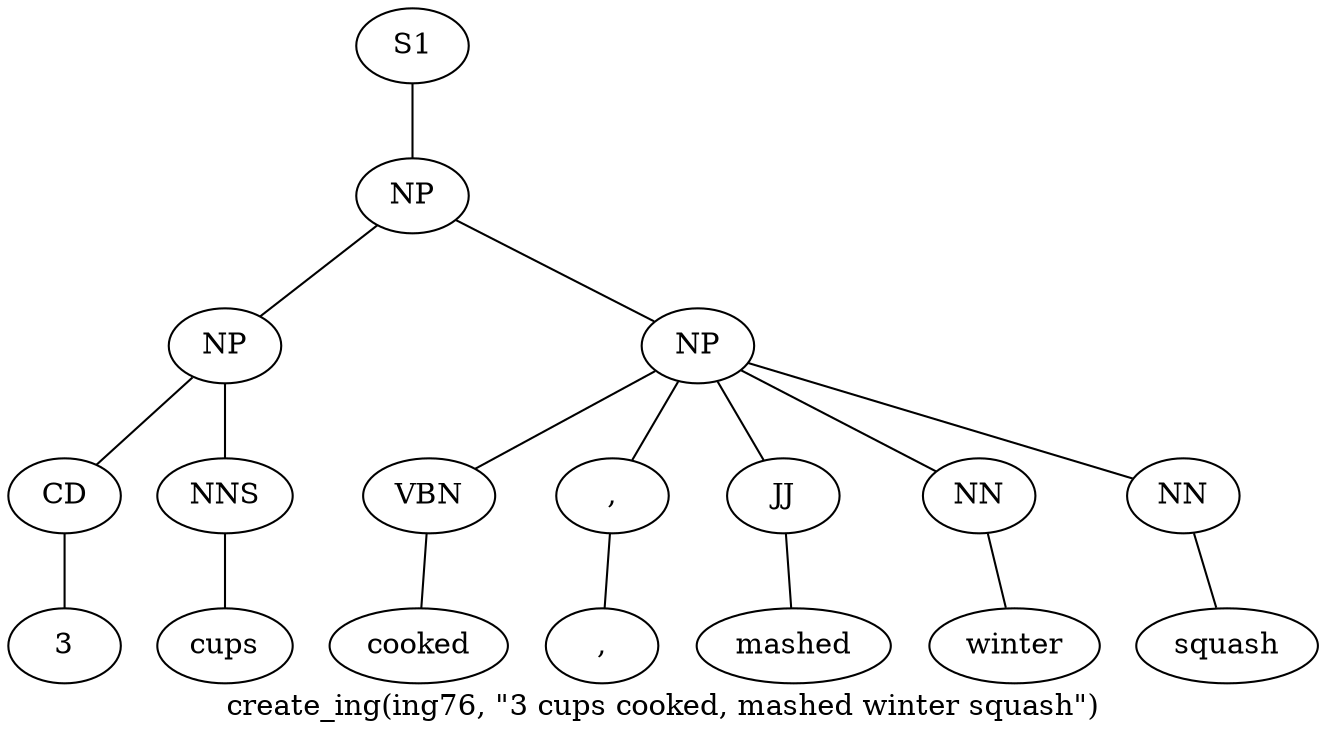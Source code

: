 graph SyntaxGraph {
	label = "create_ing(ing76, \"3 cups cooked, mashed winter squash\")";
	Node0 [label="S1"];
	Node1 [label="NP"];
	Node2 [label="NP"];
	Node3 [label="CD"];
	Node4 [label="3"];
	Node5 [label="NNS"];
	Node6 [label="cups"];
	Node7 [label="NP"];
	Node8 [label="VBN"];
	Node9 [label="cooked"];
	Node10 [label=","];
	Node11 [label=","];
	Node12 [label="JJ"];
	Node13 [label="mashed"];
	Node14 [label="NN"];
	Node15 [label="winter"];
	Node16 [label="NN"];
	Node17 [label="squash"];

	Node0 -- Node1;
	Node1 -- Node2;
	Node1 -- Node7;
	Node2 -- Node3;
	Node2 -- Node5;
	Node3 -- Node4;
	Node5 -- Node6;
	Node7 -- Node8;
	Node7 -- Node10;
	Node7 -- Node12;
	Node7 -- Node14;
	Node7 -- Node16;
	Node8 -- Node9;
	Node10 -- Node11;
	Node12 -- Node13;
	Node14 -- Node15;
	Node16 -- Node17;
}